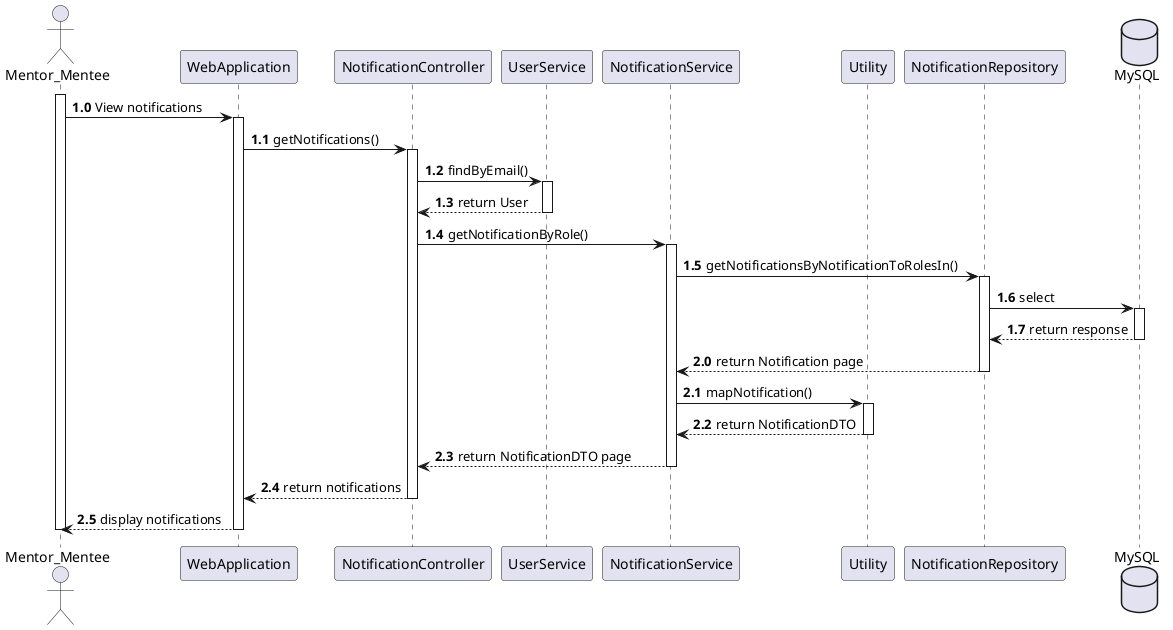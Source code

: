 @startuml
Actor Mentor_Mentee
participant WebApplication
participant NotificationController
participant UserService
participant NotificationService
participant Utility
participant NotificationRepository
database MySQL

autonumber 1.0
activate Mentor_Mentee

Mentor_Mentee -> WebApplication: View notifications
activate WebApplication

WebApplication -> NotificationController: getNotifications()
activate NotificationController

NotificationController -> UserService: findByEmail()
activate UserService

UserService --> NotificationController: return User
deactivate UserService

NotificationController -> NotificationService: getNotificationByRole()

activate NotificationService

NotificationService -> NotificationRepository: getNotificationsByNotificationToRolesIn()


activate NotificationRepository

NotificationRepository -> MySQL: select

activate MySQL

MySQL --> NotificationRepository: return response

deactivate MySQL


autonumber 2.0

NotificationRepository --> NotificationService: return Notification page
deactivate NotificationRepository

NotificationService -> Utility: mapNotification()
activate Utility

Utility --> NotificationService: return NotificationDTO
deactivate Utility

NotificationService --> NotificationController: return NotificationDTO page
deactivate NotificationService

NotificationController --> WebApplication: return notifications
deactivate NotificationController

WebApplication --> Mentor_Mentee: display notifications
deactivate WebApplication
deactivate Mentor_Mentee

@enduml